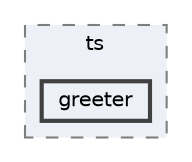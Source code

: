 digraph "flatbuffers/grpc/examples/ts/greeter"
{
 // LATEX_PDF_SIZE
  bgcolor="transparent";
  edge [fontname=Helvetica,fontsize=10,labelfontname=Helvetica,labelfontsize=10];
  node [fontname=Helvetica,fontsize=10,shape=box,height=0.2,width=0.4];
  compound=true
  subgraph clusterdir_8dfa172749e53a395bf95562d49dc48f {
    graph [ bgcolor="#edf0f7", pencolor="grey50", label="ts", fontname=Helvetica,fontsize=10 style="filled,dashed", URL="dir_8dfa172749e53a395bf95562d49dc48f.html",tooltip=""]
  dir_ca3757073f333242dfd9dd7dd507496b [label="greeter", fillcolor="#edf0f7", color="grey25", style="filled,bold", URL="dir_ca3757073f333242dfd9dd7dd507496b.html",tooltip=""];
  }
}
